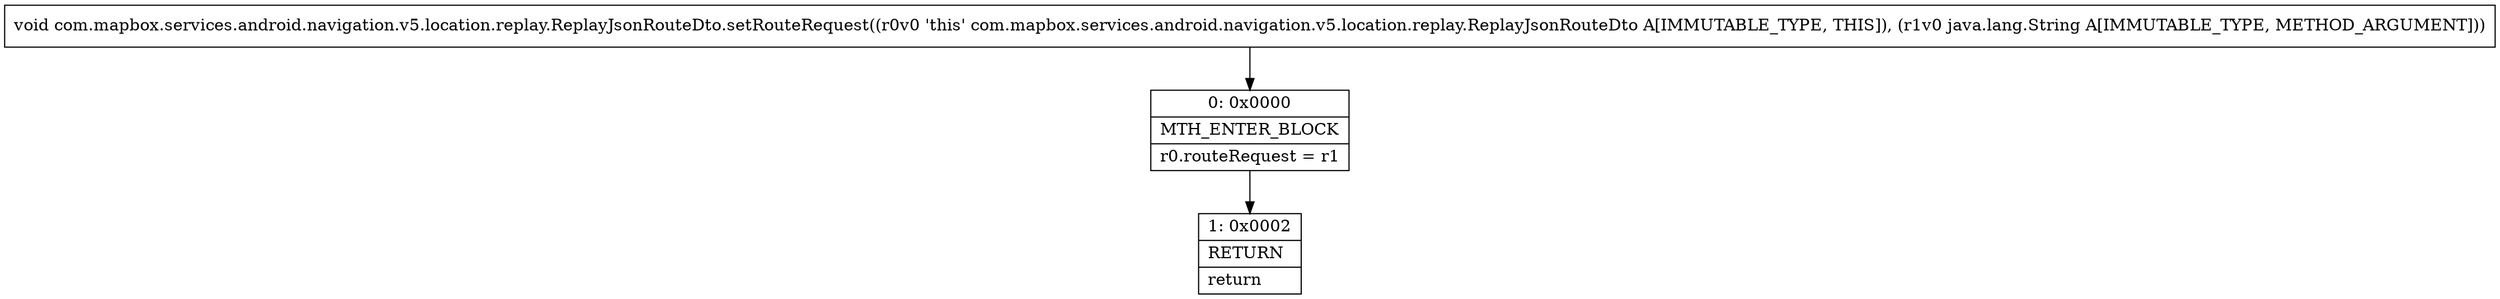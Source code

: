 digraph "CFG forcom.mapbox.services.android.navigation.v5.location.replay.ReplayJsonRouteDto.setRouteRequest(Ljava\/lang\/String;)V" {
Node_0 [shape=record,label="{0\:\ 0x0000|MTH_ENTER_BLOCK\l|r0.routeRequest = r1\l}"];
Node_1 [shape=record,label="{1\:\ 0x0002|RETURN\l|return\l}"];
MethodNode[shape=record,label="{void com.mapbox.services.android.navigation.v5.location.replay.ReplayJsonRouteDto.setRouteRequest((r0v0 'this' com.mapbox.services.android.navigation.v5.location.replay.ReplayJsonRouteDto A[IMMUTABLE_TYPE, THIS]), (r1v0 java.lang.String A[IMMUTABLE_TYPE, METHOD_ARGUMENT])) }"];
MethodNode -> Node_0;
Node_0 -> Node_1;
}

